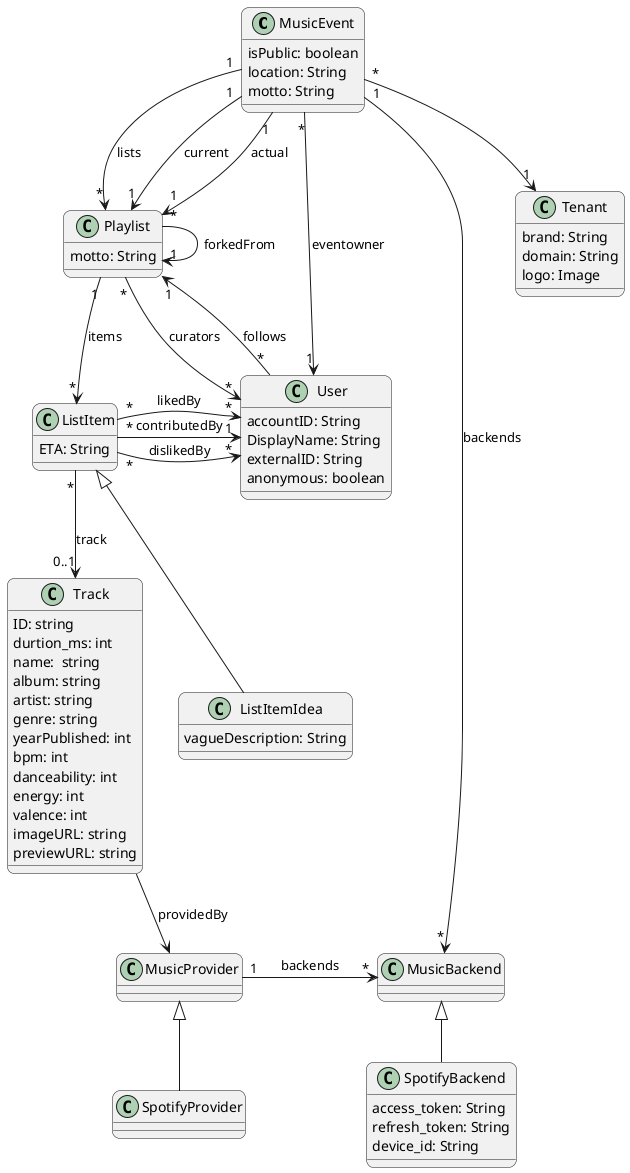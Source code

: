@startuml
'skinparam linetype ortho 
'skinparam linetype polyline 
skinparam roundcorner 15

' ------------- Classes: -------------
class MusicEvent {
    isPublic: boolean
    location: String 
    motto: String 
}

class User {
    accountID: String
    DisplayName: String
    externalID: String
    anonymous: boolean
}

class Playlist {
    motto: String
}

class ListItem {
    ETA: String
}

class ListItemIdea {
    vagueDescription: String
}

class Track {
    ID: string
    durtion_ms: int 
    name:  string
    album: string
    artist: string
    genre: string
    yearPublished: int
    bpm: int
    danceability: int
    energy: int
    valence: int
    imageURL: string
    previewURL: string
}

class Tenant {
    brand: String
    domain: String
    logo: Image
}

class MusicProvider {
}

class MusicBackend {
}

class SpotifyBackend {
    access_token: String
    refresh_token: String
    device_id: String
}

class SpotifyProvider {
}

' ------------- Associations -------------
' Only simple cardinalities given to keep diag clean:
MusicEvent "1" --> "*" Playlist : lists
MusicEvent "1" --> "1" Playlist : current
MusicEvent "1" --> "1" Playlist : actual
MusicEvent "*" --> "1" User : eventowner
MusicEvent "1" --> "*" MusicBackend : backends
MusicEvent "*" --> "1"  Tenant

Playlist "1" --> "*" ListItem: items
Playlist "*" --> "*" User: curators
Playlist "*" --> "1" Playlist: forkedFrom

User "*" -right-> "1" Playlist: follows

ListItem "*" -right-> "*" User: likedBy
ListItem "*" -right-> "1" User: contributedBy
ListItem "*" -right-> "*" User: dislikedBy
ListItem "*" -down-> "0..1" Track: track
ListItem <|-- ListItemIdea

Track --> MusicProvider: providedBy

MusicProvider <|-down- SpotifyProvider
MusicProvider "1" -> "*" MusicBackend: backends
MusicBackend <|-down- SpotifyBackend

' ---- Hidden Relations for visual suggar------
' BackendClient -[hidden]- Logging
@enduml